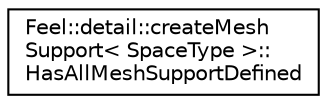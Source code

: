 digraph "Graphical Class Hierarchy"
{
 // LATEX_PDF_SIZE
  edge [fontname="Helvetica",fontsize="10",labelfontname="Helvetica",labelfontsize="10"];
  node [fontname="Helvetica",fontsize="10",shape=record];
  rankdir="LR";
  Node0 [label="Feel::detail::createMesh\lSupport\< SpaceType \>::\lHasAllMeshSupportDefined",height=0.2,width=0.4,color="black", fillcolor="white", style="filled",URL="$structFeel_1_1detail_1_1createMeshSupport_1_1HasAllMeshSupportDefined.html",tooltip=" "];
}
